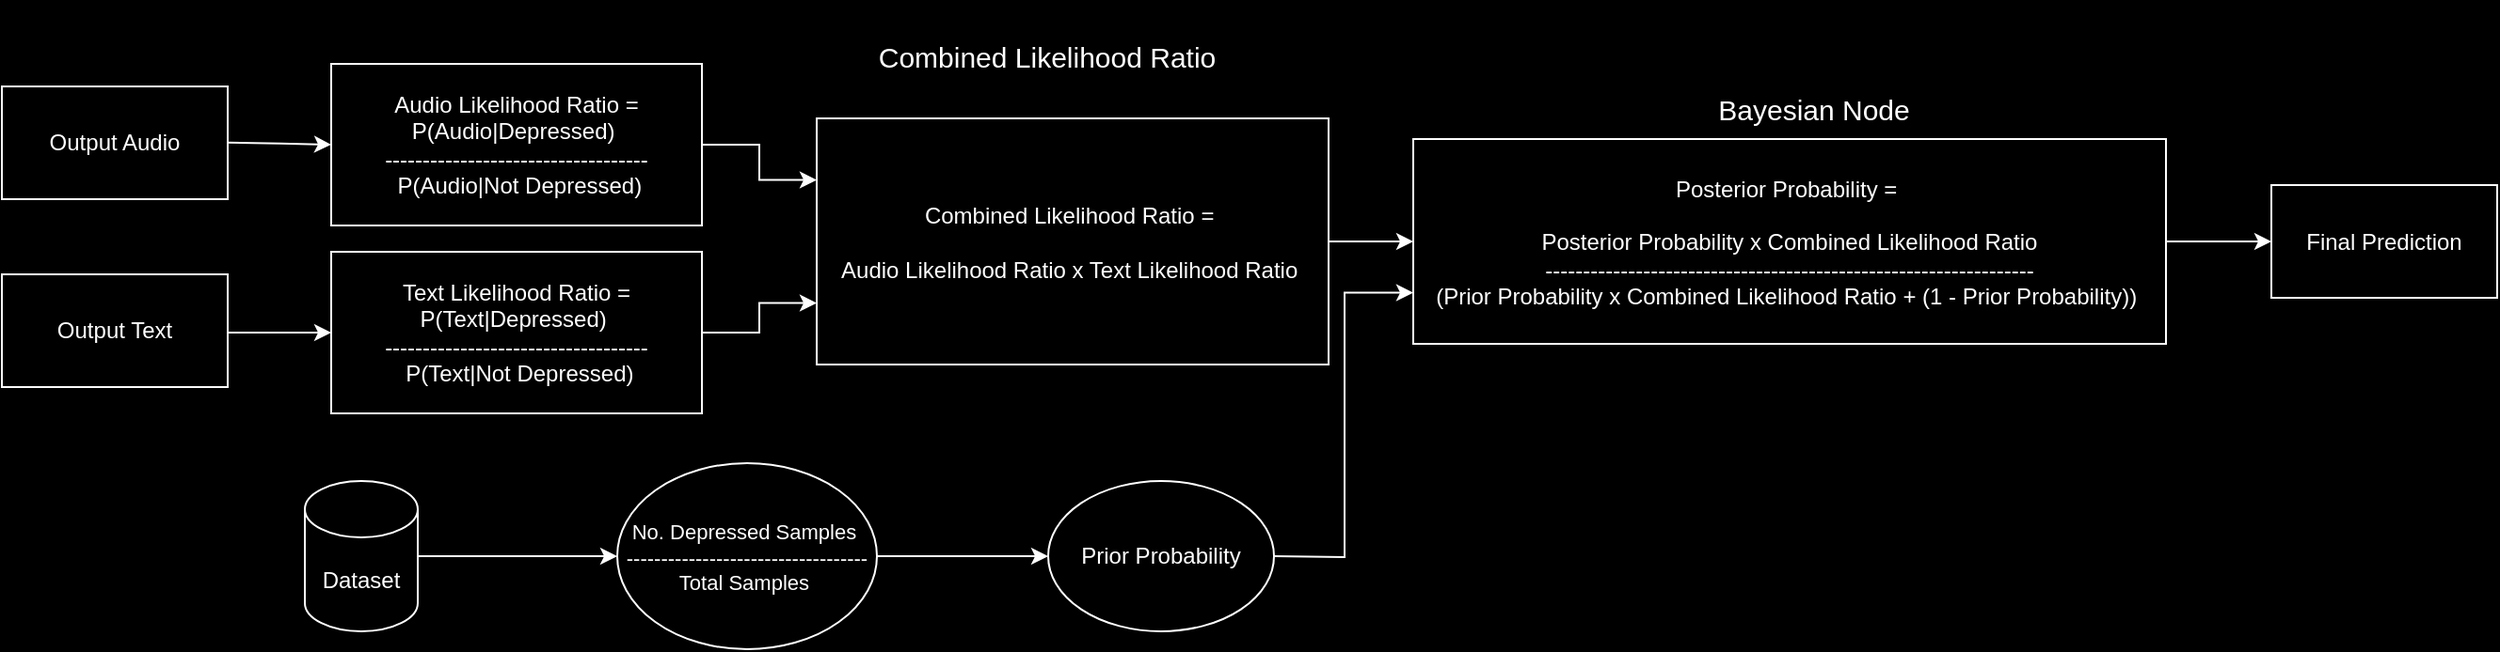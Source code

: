 <mxfile scale="1" border="0" version="24.3.1" type="device">
  <diagram name="Page-1" id="jn1cKELDU2vgHfz0O2Ff">
    <mxGraphModel dx="1434" dy="738" grid="0" gridSize="10" guides="1" tooltips="1" connect="1" arrows="1" fold="1" page="1" pageScale="1" pageWidth="850" pageHeight="1100" background="#000000" math="0" shadow="0">
      <root>
        <mxCell id="0" />
        <mxCell id="1" parent="0" />
        <mxCell id="9HHZOllrh3_NVSNyXr40-38" style="edgeStyle=orthogonalEdgeStyle;rounded=0;orthogonalLoop=1;jettySize=auto;html=1;exitX=1;exitY=0.5;exitDx=0;exitDy=0;entryX=0;entryY=0.5;entryDx=0;entryDy=0;strokeColor=#FFFFFF;" parent="1" source="9HHZOllrh3_NVSNyXr40-4" target="9HHZOllrh3_NVSNyXr40-27" edge="1">
          <mxGeometry relative="1" as="geometry" />
        </mxCell>
        <mxCell id="9HHZOllrh3_NVSNyXr40-4" value="&lt;div&gt;&lt;span style=&quot;text-wrap: nowrap;&quot;&gt;Combined Likelihood Ratio =&amp;nbsp;&lt;/span&gt;&lt;/div&gt;&lt;div&gt;&lt;span style=&quot;text-wrap: nowrap;&quot;&gt;&lt;br&gt;&lt;/span&gt;&lt;/div&gt;&lt;div&gt;&lt;span style=&quot;text-wrap: nowrap;&quot;&gt;Audio Likelihood Ratio x Text Likelihood Ratio&amp;nbsp;&lt;/span&gt;&lt;/div&gt;" style="rounded=0;whiteSpace=wrap;html=1;fillColor=none;strokeColor=#FFFFFF;fontColor=#FFFFFF;fontFamily=Helvetica;labelBackgroundColor=none;fontSize=12;verticalAlign=middle;" parent="1" vertex="1">
          <mxGeometry x="745" y="170" width="272" height="131" as="geometry" />
        </mxCell>
        <mxCell id="9HHZOllrh3_NVSNyXr40-8" value="Combined Likelihood Ratio" style="rounded=0;whiteSpace=wrap;html=1;fillColor=none;strokeColor=none;fontColor=#FFFFFF;fontSize=15;" parent="1" vertex="1">
          <mxGeometry x="761.5" y="107" width="211" height="60" as="geometry" />
        </mxCell>
        <mxCell id="9HHZOllrh3_NVSNyXr40-9" value="Output Audio" style="rounded=0;whiteSpace=wrap;html=1;fillColor=none;strokeColor=#FFFFFF;fontColor=#FFFFFF;" parent="1" vertex="1">
          <mxGeometry x="312" y="153" width="120" height="60" as="geometry" />
        </mxCell>
        <mxCell id="9HHZOllrh3_NVSNyXr40-10" value="Output Text" style="rounded=0;whiteSpace=wrap;html=1;fillColor=none;strokeColor=#FFFFFF;fontColor=#FFFFFF;" parent="1" vertex="1">
          <mxGeometry x="312" y="253" width="120" height="60" as="geometry" />
        </mxCell>
        <mxCell id="9HHZOllrh3_NVSNyXr40-12" style="edgeStyle=orthogonalEdgeStyle;rounded=0;orthogonalLoop=1;jettySize=auto;html=1;strokeColor=#FFFFFF;" parent="1" target="9HHZOllrh3_NVSNyXr40-21" edge="1">
          <mxGeometry relative="1" as="geometry">
            <mxPoint x="432" y="182.88" as="sourcePoint" />
            <mxPoint x="493" y="187" as="targetPoint" />
            <Array as="points" />
          </mxGeometry>
        </mxCell>
        <mxCell id="9HHZOllrh3_NVSNyXr40-18" value="Bayesian Node" style="rounded=0;whiteSpace=wrap;html=1;fillColor=none;strokeColor=none;fontColor=#FFFFFF;fontSize=15;" parent="1" vertex="1">
          <mxGeometry x="1196" y="135" width="158" height="60" as="geometry" />
        </mxCell>
        <mxCell id="9HHZOllrh3_NVSNyXr40-19" value="Final Prediction" style="rounded=0;whiteSpace=wrap;html=1;fillColor=none;strokeColor=#FFFFFF;fontColor=#FFFFFF;" parent="1" vertex="1">
          <mxGeometry x="1518" y="205.5" width="120" height="60" as="geometry" />
        </mxCell>
        <mxCell id="9HHZOllrh3_NVSNyXr40-32" style="edgeStyle=orthogonalEdgeStyle;rounded=0;orthogonalLoop=1;jettySize=auto;html=1;exitX=1;exitY=0.5;exitDx=0;exitDy=0;entryX=0;entryY=0.25;entryDx=0;entryDy=0;strokeColor=#FFFFFF;" parent="1" source="9HHZOllrh3_NVSNyXr40-21" target="9HHZOllrh3_NVSNyXr40-4" edge="1">
          <mxGeometry relative="1" as="geometry" />
        </mxCell>
        <mxCell id="9HHZOllrh3_NVSNyXr40-21" value="Audio Likelihood Ratio =&lt;div&gt;&lt;div&gt;P(Audio|Depressed)&amp;nbsp;&lt;/div&gt;&lt;div&gt;-----------------------------------&lt;/div&gt;&lt;div&gt;&amp;nbsp;P(Audio|Not Depressed)&lt;/div&gt;&lt;/div&gt;" style="rounded=0;whiteSpace=wrap;html=1;fillColor=none;strokeColor=#FFFFFF;fontColor=#FFFFFF;" parent="1" vertex="1">
          <mxGeometry x="487" y="141" width="197" height="86" as="geometry" />
        </mxCell>
        <mxCell id="9HHZOllrh3_NVSNyXr40-31" style="edgeStyle=orthogonalEdgeStyle;rounded=0;orthogonalLoop=1;jettySize=auto;html=1;exitX=1;exitY=0.5;exitDx=0;exitDy=0;entryX=0;entryY=0.75;entryDx=0;entryDy=0;strokeColor=#FFFFFF;" parent="1" source="9HHZOllrh3_NVSNyXr40-22" target="9HHZOllrh3_NVSNyXr40-4" edge="1">
          <mxGeometry relative="1" as="geometry" />
        </mxCell>
        <mxCell id="9HHZOllrh3_NVSNyXr40-22" value="Text Likelihood Ratio =&lt;div&gt;&lt;div&gt;P(Text|Depressed)&amp;nbsp;&lt;/div&gt;&lt;div&gt;-----------------------------------&lt;/div&gt;&lt;div&gt;&amp;nbsp;P(Text|Not Depressed)&lt;/div&gt;&lt;/div&gt;" style="rounded=0;whiteSpace=wrap;html=1;fillColor=none;strokeColor=#FFFFFF;fontColor=#FFFFFF;" parent="1" vertex="1">
          <mxGeometry x="487" y="241" width="197" height="86" as="geometry" />
        </mxCell>
        <mxCell id="9HHZOllrh3_NVSNyXr40-26" style="edgeStyle=orthogonalEdgeStyle;rounded=0;orthogonalLoop=1;jettySize=auto;html=1;strokeColor=#FFFFFF;entryX=0;entryY=0.5;entryDx=0;entryDy=0;exitX=1;exitY=0.5;exitDx=0;exitDy=0;" parent="1" source="9HHZOllrh3_NVSNyXr40-10" target="9HHZOllrh3_NVSNyXr40-22" edge="1">
          <mxGeometry relative="1" as="geometry">
            <mxPoint x="903" y="357" as="sourcePoint" />
            <mxPoint x="1091" y="357" as="targetPoint" />
            <Array as="points">
              <mxPoint x="432" y="284" />
            </Array>
          </mxGeometry>
        </mxCell>
        <mxCell id="9HHZOllrh3_NVSNyXr40-44" style="edgeStyle=orthogonalEdgeStyle;rounded=0;orthogonalLoop=1;jettySize=auto;html=1;exitX=1;exitY=0.5;exitDx=0;exitDy=0;entryX=0;entryY=0.5;entryDx=0;entryDy=0;strokeColor=#FFFFFF;" parent="1" source="9HHZOllrh3_NVSNyXr40-27" target="9HHZOllrh3_NVSNyXr40-19" edge="1">
          <mxGeometry relative="1" as="geometry" />
        </mxCell>
        <mxCell id="9HHZOllrh3_NVSNyXr40-27" value="&lt;div&gt;&lt;span style=&quot;text-wrap: nowrap;&quot;&gt;Posterior Probability =&amp;nbsp;&lt;/span&gt;&lt;/div&gt;&lt;div&gt;&lt;span style=&quot;text-wrap: nowrap;&quot;&gt;&lt;br&gt;&lt;/span&gt;&lt;/div&gt;&lt;div&gt;&lt;span style=&quot;text-wrap: nowrap; background-color: initial;&quot;&gt;Posterior Probability&lt;/span&gt;&lt;span style=&quot;text-wrap: nowrap;&quot;&gt;&amp;nbsp;x Combined Likelihood Ratio&lt;/span&gt;&lt;/div&gt;&lt;div&gt;&lt;span style=&quot;text-wrap: nowrap;&quot;&gt;-----------------------------------------------------------------&lt;/span&gt;&lt;/div&gt;&lt;div&gt;&lt;span style=&quot;text-wrap: nowrap;&quot;&gt;(&lt;/span&gt;&lt;span style=&quot;text-wrap: nowrap; background-color: initial;&quot;&gt;Prior Probability x&amp;nbsp;&lt;/span&gt;&lt;span style=&quot;text-wrap: nowrap; background-color: initial;&quot;&gt;Combined Likelihood Ratio&amp;nbsp;&lt;/span&gt;&lt;span style=&quot;background-color: initial; text-wrap: nowrap;&quot;&gt;+ (1 -&amp;nbsp;&lt;/span&gt;&lt;span style=&quot;background-color: initial; text-wrap: nowrap;&quot;&gt;Prior Probability))&lt;/span&gt;&lt;span style=&quot;background-color: initial; text-wrap: nowrap;&quot;&gt;&amp;nbsp;&lt;/span&gt;&lt;/div&gt;" style="rounded=0;whiteSpace=wrap;html=1;fillColor=none;strokeColor=#FFFFFF;fontColor=#FFFFFF;fontFamily=Helvetica;labelBackgroundColor=none;fontSize=12;verticalAlign=middle;" parent="1" vertex="1">
          <mxGeometry x="1062" y="181" width="400" height="109" as="geometry" />
        </mxCell>
        <mxCell id="9HHZOllrh3_NVSNyXr40-37" style="edgeStyle=orthogonalEdgeStyle;rounded=0;orthogonalLoop=1;jettySize=auto;html=1;exitX=1;exitY=0.5;exitDx=0;exitDy=0;entryX=0;entryY=0.75;entryDx=0;entryDy=0;strokeColor=#FFFFFF;" parent="1" target="9HHZOllrh3_NVSNyXr40-27" edge="1">
          <mxGeometry relative="1" as="geometry">
            <mxPoint x="988" y="403" as="sourcePoint" />
          </mxGeometry>
        </mxCell>
        <mxCell id="9HHZOllrh3_NVSNyXr40-36" style="edgeStyle=orthogonalEdgeStyle;rounded=0;orthogonalLoop=1;jettySize=auto;html=1;exitX=1;exitY=0.5;exitDx=0;exitDy=0;exitPerimeter=0;strokeColor=#FFFFFF;" parent="1" source="9HHZOllrh3_NVSNyXr40-35" edge="1">
          <mxGeometry relative="1" as="geometry">
            <mxPoint x="639" y="403" as="targetPoint" />
          </mxGeometry>
        </mxCell>
        <mxCell id="9HHZOllrh3_NVSNyXr40-35" value="Dataset" style="shape=cylinder3;whiteSpace=wrap;html=1;boundedLbl=1;backgroundOutline=1;size=15;fontColor=#FFFFFF;strokeColor=#FFFFFF;fillColor=none;" parent="1" vertex="1">
          <mxGeometry x="473" y="363" width="60" height="80" as="geometry" />
        </mxCell>
        <mxCell id="9HHZOllrh3_NVSNyXr40-43" style="edgeStyle=orthogonalEdgeStyle;rounded=0;orthogonalLoop=1;jettySize=auto;html=1;exitX=1;exitY=0.5;exitDx=0;exitDy=0;entryX=0;entryY=0.5;entryDx=0;entryDy=0;strokeColor=#FFFFFF;" parent="1" source="9HHZOllrh3_NVSNyXr40-42" edge="1">
          <mxGeometry relative="1" as="geometry">
            <mxPoint x="868" y="403" as="targetPoint" />
          </mxGeometry>
        </mxCell>
        <mxCell id="9HHZOllrh3_NVSNyXr40-42" value="&lt;span class=&quot;base&quot; style=&quot;font-size: 11px; text-wrap: nowrap; border: 0px solid currentcolor; box-sizing: border-box; --tw-border-spacing-x: 0; --tw-border-spacing-y: 0; --tw-translate-x: 0; --tw-translate-y: 0; --tw-rotate: 0; --tw-skew-x: 0; --tw-skew-y: 0; --tw-scale-x: 1; --tw-scale-y: 1; --tw-pan-x: ; --tw-pan-y: ; --tw-pinch-zoom: ; --tw-scroll-snap-strictness: proximity; --tw-gradient-from-position: ; --tw-gradient-via-position: ; --tw-gradient-to-position: ; --tw-ordinal: ; --tw-slashed-zero: ; --tw-numeric-figure: ; --tw-numeric-spacing: ; --tw-numeric-fraction: ; --tw-ring-inset: ; --tw-ring-offset-width: 0px; --tw-ring-offset-color: #fff; --tw-ring-color: rgba(69,89,164,.5); --tw-ring-offset-shadow: 0 0 transparent; --tw-ring-shadow: 0 0 transparent; --tw-shadow: 0 0 transparent; --tw-shadow-colored: 0 0 transparent; --tw-blur: ; --tw-brightness: ; --tw-contrast: ; --tw-grayscale: ; --tw-hue-rotate: ; --tw-invert: ; --tw-saturate: ; --tw-sepia: ; --tw-drop-shadow: ; --tw-backdrop-blur: ; --tw-backdrop-brightness: ; --tw-backdrop-contrast: ; --tw-backdrop-grayscale: ; --tw-backdrop-hue-rotate: ; --tw-backdrop-invert: ; --tw-backdrop-opacity: ; --tw-backdrop-saturate: ; --tw-backdrop-sepia: ; --tw-contain-size: ; --tw-contain-layout: ; --tw-contain-paint: ; --tw-contain-style: ; position: relative; width: min-content; display: inline-block; text-align: left;&quot;&gt;&lt;span class=&quot;mord text&quot; style=&quot;border: 0px solid currentcolor; box-sizing: border-box; --tw-border-spacing-x: 0; --tw-border-spacing-y: 0; --tw-translate-x: 0; --tw-translate-y: 0; --tw-rotate: 0; --tw-skew-x: 0; --tw-skew-y: 0; --tw-scale-x: 1; --tw-scale-y: 1; --tw-pan-x: ; --tw-pan-y: ; --tw-pinch-zoom: ; --tw-scroll-snap-strictness: proximity; --tw-gradient-from-position: ; --tw-gradient-via-position: ; --tw-gradient-to-position: ; --tw-ordinal: ; --tw-slashed-zero: ; --tw-numeric-figure: ; --tw-numeric-spacing: ; --tw-numeric-fraction: ; --tw-ring-inset: ; --tw-ring-offset-width: 0px; --tw-ring-offset-color: #fff; --tw-ring-color: rgba(69,89,164,.5); --tw-ring-offset-shadow: 0 0 transparent; --tw-ring-shadow: 0 0 transparent; --tw-shadow: 0 0 transparent; --tw-shadow-colored: 0 0 transparent; --tw-blur: ; --tw-brightness: ; --tw-contrast: ; --tw-grayscale: ; --tw-hue-rotate: ; --tw-invert: ; --tw-saturate: ; --tw-sepia: ; --tw-drop-shadow: ; --tw-backdrop-blur: ; --tw-backdrop-brightness: ; --tw-backdrop-contrast: ; --tw-backdrop-grayscale: ; --tw-backdrop-hue-rotate: ; --tw-backdrop-invert: ; --tw-backdrop-opacity: ; --tw-backdrop-saturate: ; --tw-backdrop-sepia: ; --tw-contain-size: ; --tw-contain-layout: ; --tw-contain-paint: ; --tw-contain-style: ;&quot;&gt;No. Depressed Samples&amp;nbsp;&lt;/span&gt;&lt;/span&gt;&lt;div style=&quot;font-size: 11px;&quot;&gt;&lt;span class=&quot;base&quot; style=&quot;border: 0px solid currentcolor; box-sizing: border-box; --tw-border-spacing-x: 0; --tw-border-spacing-y: 0; --tw-translate-x: 0; --tw-translate-y: 0; --tw-rotate: 0; --tw-skew-x: 0; --tw-skew-y: 0; --tw-scale-x: 1; --tw-scale-y: 1; --tw-pan-x: ; --tw-pan-y: ; --tw-pinch-zoom: ; --tw-scroll-snap-strictness: proximity; --tw-gradient-from-position: ; --tw-gradient-via-position: ; --tw-gradient-to-position: ; --tw-ordinal: ; --tw-slashed-zero: ; --tw-numeric-figure: ; --tw-numeric-spacing: ; --tw-numeric-fraction: ; --tw-ring-inset: ; --tw-ring-offset-width: 0px; --tw-ring-offset-color: #fff; --tw-ring-color: rgba(69,89,164,.5); --tw-ring-offset-shadow: 0 0 transparent; --tw-ring-shadow: 0 0 transparent; --tw-shadow: 0 0 transparent; --tw-shadow-colored: 0 0 transparent; --tw-blur: ; --tw-brightness: ; --tw-contrast: ; --tw-grayscale: ; --tw-hue-rotate: ; --tw-invert: ; --tw-saturate: ; --tw-sepia: ; --tw-drop-shadow: ; --tw-backdrop-blur: ; --tw-backdrop-brightness: ; --tw-backdrop-contrast: ; --tw-backdrop-grayscale: ; --tw-backdrop-hue-rotate: ; --tw-backdrop-invert: ; --tw-backdrop-opacity: ; --tw-backdrop-saturate: ; --tw-backdrop-sepia: ; --tw-contain-size: ; --tw-contain-layout: ; --tw-contain-paint: ; --tw-contain-style: ; position: relative; text-wrap: nowrap; width: min-content; display: inline-block; text-align: left;&quot;&gt;&lt;span class=&quot;mord text&quot; style=&quot;border: 0px solid currentcolor; box-sizing: border-box; --tw-border-spacing-x: 0; --tw-border-spacing-y: 0; --tw-translate-x: 0; --tw-translate-y: 0; --tw-rotate: 0; --tw-skew-x: 0; --tw-skew-y: 0; --tw-scale-x: 1; --tw-scale-y: 1; --tw-pan-x: ; --tw-pan-y: ; --tw-pinch-zoom: ; --tw-scroll-snap-strictness: proximity; --tw-gradient-from-position: ; --tw-gradient-via-position: ; --tw-gradient-to-position: ; --tw-ordinal: ; --tw-slashed-zero: ; --tw-numeric-figure: ; --tw-numeric-spacing: ; --tw-numeric-fraction: ; --tw-ring-inset: ; --tw-ring-offset-width: 0px; --tw-ring-offset-color: #fff; --tw-ring-color: rgba(69,89,164,.5); --tw-ring-offset-shadow: 0 0 transparent; --tw-ring-shadow: 0 0 transparent; --tw-shadow: 0 0 transparent; --tw-shadow-colored: 0 0 transparent; --tw-blur: ; --tw-brightness: ; --tw-contrast: ; --tw-grayscale: ; --tw-hue-rotate: ; --tw-invert: ; --tw-saturate: ; --tw-sepia: ; --tw-drop-shadow: ; --tw-backdrop-blur: ; --tw-backdrop-brightness: ; --tw-backdrop-contrast: ; --tw-backdrop-grayscale: ; --tw-backdrop-hue-rotate: ; --tw-backdrop-invert: ; --tw-backdrop-opacity: ; --tw-backdrop-saturate: ; --tw-backdrop-sepia: ; --tw-contain-size: ; --tw-contain-layout: ; --tw-contain-paint: ; --tw-contain-style: ;&quot;&gt;-----------------------------------&lt;/span&gt;&lt;/span&gt;&lt;/div&gt;&lt;div style=&quot;font-size: 11px;&quot;&gt;&lt;span class=&quot;base&quot; style=&quot;border: 0px solid currentcolor; box-sizing: border-box; --tw-border-spacing-x: 0; --tw-border-spacing-y: 0; --tw-translate-x: 0; --tw-translate-y: 0; --tw-rotate: 0; --tw-skew-x: 0; --tw-skew-y: 0; --tw-scale-x: 1; --tw-scale-y: 1; --tw-pan-x: ; --tw-pan-y: ; --tw-pinch-zoom: ; --tw-scroll-snap-strictness: proximity; --tw-gradient-from-position: ; --tw-gradient-via-position: ; --tw-gradient-to-position: ; --tw-ordinal: ; --tw-slashed-zero: ; --tw-numeric-figure: ; --tw-numeric-spacing: ; --tw-numeric-fraction: ; --tw-ring-inset: ; --tw-ring-offset-width: 0px; --tw-ring-offset-color: #fff; --tw-ring-color: rgba(69,89,164,.5); --tw-ring-offset-shadow: 0 0 transparent; --tw-ring-shadow: 0 0 transparent; --tw-shadow: 0 0 transparent; --tw-shadow-colored: 0 0 transparent; --tw-blur: ; --tw-brightness: ; --tw-contrast: ; --tw-grayscale: ; --tw-hue-rotate: ; --tw-invert: ; --tw-saturate: ; --tw-sepia: ; --tw-drop-shadow: ; --tw-backdrop-blur: ; --tw-backdrop-brightness: ; --tw-backdrop-contrast: ; --tw-backdrop-grayscale: ; --tw-backdrop-hue-rotate: ; --tw-backdrop-invert: ; --tw-backdrop-opacity: ; --tw-backdrop-saturate: ; --tw-backdrop-sepia: ; --tw-contain-size: ; --tw-contain-layout: ; --tw-contain-paint: ; --tw-contain-style: ; position: relative; text-wrap: nowrap; width: min-content; display: inline-block; text-align: left;&quot;&gt;&lt;span class=&quot;mord text&quot; style=&quot;border: 0px solid currentcolor; box-sizing: border-box; --tw-border-spacing-x: 0; --tw-border-spacing-y: 0; --tw-translate-x: 0; --tw-translate-y: 0; --tw-rotate: 0; --tw-skew-x: 0; --tw-skew-y: 0; --tw-scale-x: 1; --tw-scale-y: 1; --tw-pan-x: ; --tw-pan-y: ; --tw-pinch-zoom: ; --tw-scroll-snap-strictness: proximity; --tw-gradient-from-position: ; --tw-gradient-via-position: ; --tw-gradient-to-position: ; --tw-ordinal: ; --tw-slashed-zero: ; --tw-numeric-figure: ; --tw-numeric-spacing: ; --tw-numeric-fraction: ; --tw-ring-inset: ; --tw-ring-offset-width: 0px; --tw-ring-offset-color: #fff; --tw-ring-color: rgba(69,89,164,.5); --tw-ring-offset-shadow: 0 0 transparent; --tw-ring-shadow: 0 0 transparent; --tw-shadow: 0 0 transparent; --tw-shadow-colored: 0 0 transparent; --tw-blur: ; --tw-brightness: ; --tw-contrast: ; --tw-grayscale: ; --tw-hue-rotate: ; --tw-invert: ; --tw-saturate: ; --tw-sepia: ; --tw-drop-shadow: ; --tw-backdrop-blur: ; --tw-backdrop-brightness: ; --tw-backdrop-contrast: ; --tw-backdrop-grayscale: ; --tw-backdrop-hue-rotate: ; --tw-backdrop-invert: ; --tw-backdrop-opacity: ; --tw-backdrop-saturate: ; --tw-backdrop-sepia: ; --tw-contain-size: ; --tw-contain-layout: ; --tw-contain-paint: ; --tw-contain-style: ;&quot;&gt;Total Samples&amp;nbsp;&lt;/span&gt;&lt;/span&gt;&lt;/div&gt;" style="ellipse;whiteSpace=wrap;html=1;fillColor=none;strokeColor=#FFFFFF;fontColor=#FFFFFF;labelBackgroundColor=none;" parent="1" vertex="1">
          <mxGeometry x="639" y="353.5" width="138" height="99" as="geometry" />
        </mxCell>
        <mxCell id="_SLx4tpr6l7tngY89crw-1" value="&lt;font color=&quot;#ffffff&quot;&gt;Prior Probability&lt;/font&gt;" style="ellipse;whiteSpace=wrap;html=1;fillColor=none;strokeColor=#FFFFFF;" vertex="1" parent="1">
          <mxGeometry x="868" y="363" width="120" height="80" as="geometry" />
        </mxCell>
      </root>
    </mxGraphModel>
  </diagram>
</mxfile>
